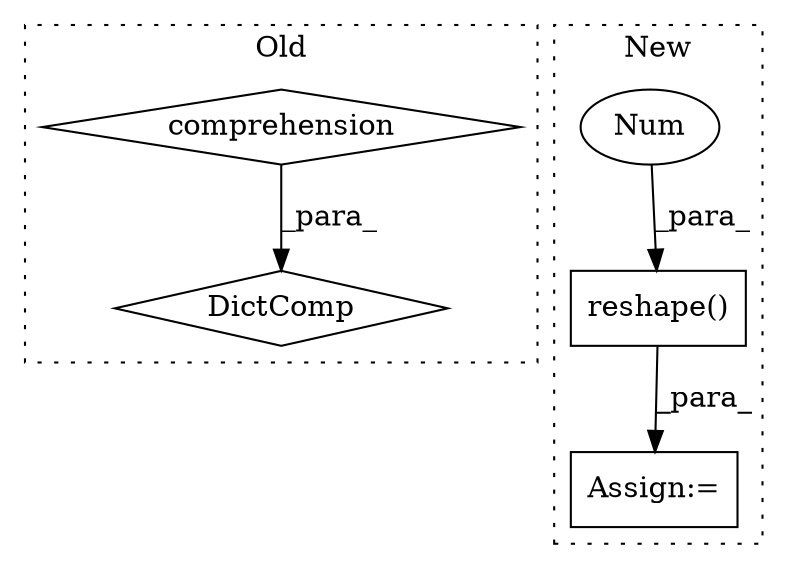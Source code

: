 digraph G {
subgraph cluster0 {
1 [label="DictComp" a="84" s="5306" l="51" shape="diamond"];
3 [label="comprehension" a="45" s="5323" l="3" shape="diamond"];
label = "Old";
style="dotted";
}
subgraph cluster1 {
2 [label="reshape()" a="75" s="2282,2300" l="16,1" shape="box"];
4 [label="Assign:=" a="68" s="2233" l="3" shape="box"];
5 [label="Num" a="76" s="2298" l="2" shape="ellipse"];
label = "New";
style="dotted";
}
2 -> 4 [label="_para_"];
3 -> 1 [label="_para_"];
5 -> 2 [label="_para_"];
}